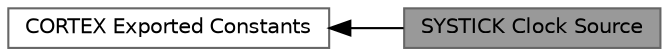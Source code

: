 digraph "SYSTICK Clock Source"
{
 // LATEX_PDF_SIZE
  bgcolor="transparent";
  edge [fontname=Helvetica,fontsize=10,labelfontname=Helvetica,labelfontsize=10];
  node [fontname=Helvetica,fontsize=10,shape=box,height=0.2,width=0.4];
  rankdir=LR;
  Node1 [id="Node000001",label="SYSTICK Clock Source",height=0.2,width=0.4,color="gray40", fillcolor="grey60", style="filled", fontcolor="black",tooltip=" "];
  Node2 [id="Node000002",label="CORTEX Exported Constants",height=0.2,width=0.4,color="grey40", fillcolor="white", style="filled",URL="$group__CORTEX__LL__Exported__Constants.html",tooltip=" "];
  Node2->Node1 [shape=plaintext, dir="back", style="solid"];
}
